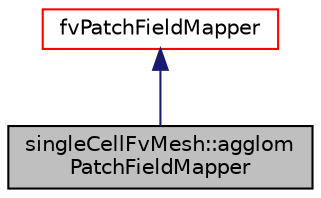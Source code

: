 digraph "singleCellFvMesh::agglomPatchFieldMapper"
{
  bgcolor="transparent";
  edge [fontname="Helvetica",fontsize="10",labelfontname="Helvetica",labelfontsize="10"];
  node [fontname="Helvetica",fontsize="10",shape=record];
  Node0 [label="singleCellFvMesh::agglom\lPatchFieldMapper",height=0.2,width=0.4,color="black", fillcolor="grey75", style="filled", fontcolor="black"];
  Node1 -> Node0 [dir="back",color="midnightblue",fontsize="10",style="solid",fontname="Helvetica"];
  Node1 [label="fvPatchFieldMapper",height=0.2,width=0.4,color="red",URL="$a23177.html",tooltip="Foam::fvPatchFieldMapper. "];
}
